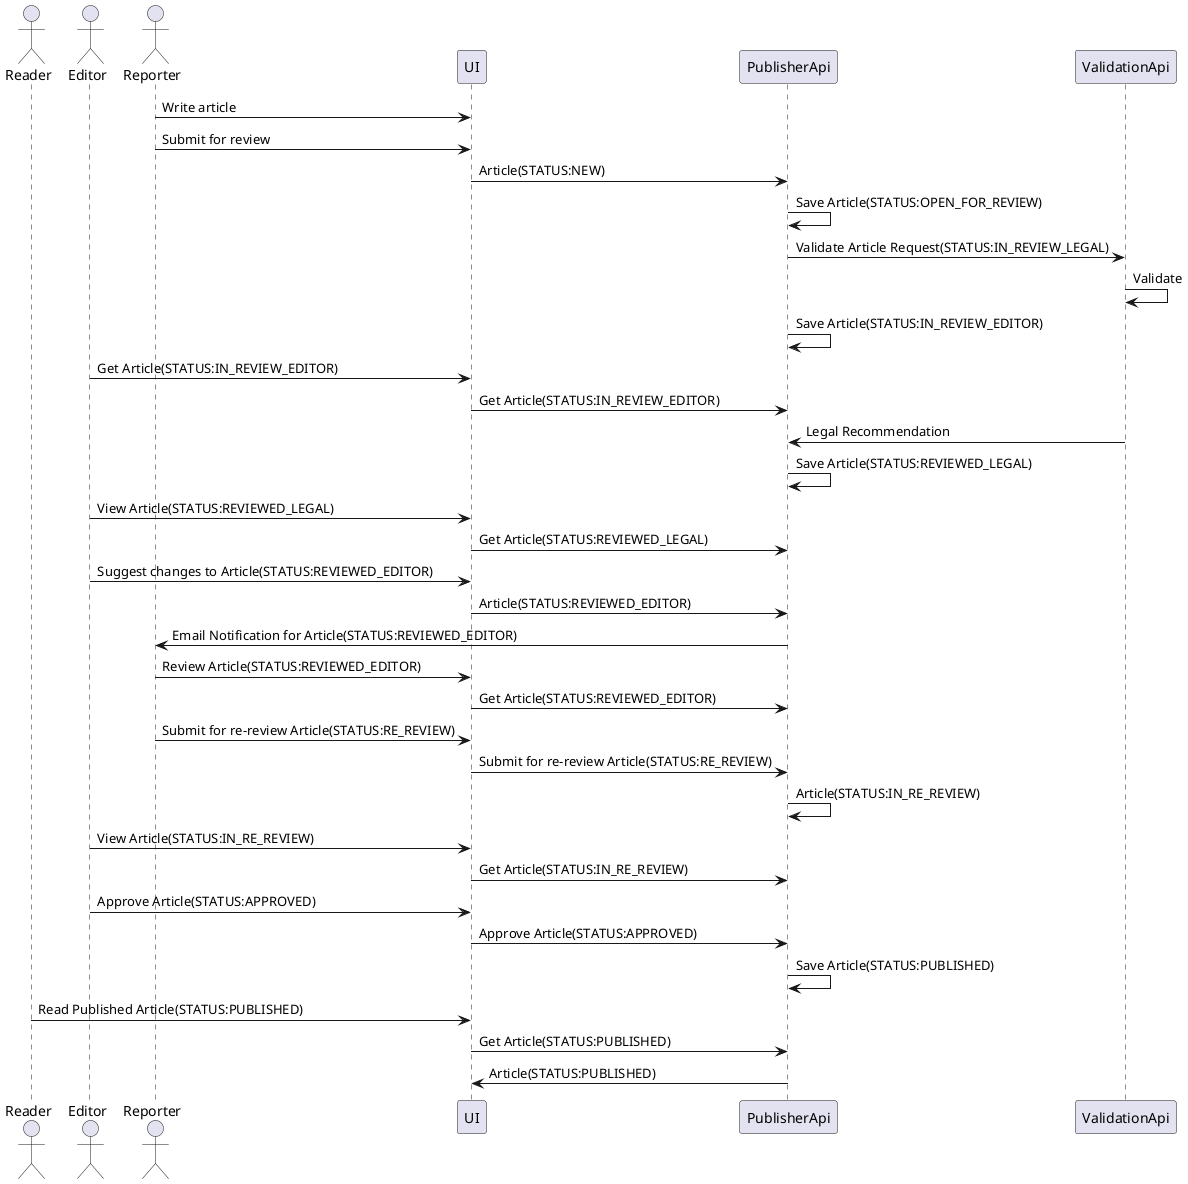 
@startuml
'Changes suggested flow.
actor Reader
actor Editor
actor Reporter
participant UI
participant PublisherApi
participant ValidationApi
Reporter -> UI: Write article
Reporter -> UI: Submit for review
UI -> PublisherApi: Article(STATUS:NEW)
PublisherApi -> PublisherApi: Save Article(STATUS:OPEN_FOR_REVIEW)
PublisherApi -> ValidationApi: Validate Article Request(STATUS:IN_REVIEW_LEGAL)
ValidationApi -> ValidationApi: Validate
PublisherApi -> PublisherApi: Save Article(STATUS:IN_REVIEW_EDITOR)
Editor -> UI: Get Article(STATUS:IN_REVIEW_EDITOR)
UI -> PublisherApi: Get Article(STATUS:IN_REVIEW_EDITOR)
ValidationApi -> PublisherApi: Legal Recommendation
PublisherApi -> PublisherApi: Save Article(STATUS:REVIEWED_LEGAL)
Editor -> UI:View Article(STATUS:REVIEWED_LEGAL)
UI -> PublisherApi: Get Article(STATUS:REVIEWED_LEGAL)
Editor -> UI: Suggest changes to Article(STATUS:REVIEWED_EDITOR)
UI -> PublisherApi: Article(STATUS:REVIEWED_EDITOR)
PublisherApi -> Reporter: Email Notification for Article(STATUS:REVIEWED_EDITOR)
Reporter -> UI: Review Article(STATUS:REVIEWED_EDITOR)
UI -> PublisherApi: Get Article(STATUS:REVIEWED_EDITOR)
Reporter -> UI: Submit for re-review Article(STATUS:RE_REVIEW)
UI -> PublisherApi: Submit for re-review Article(STATUS:RE_REVIEW)
PublisherApi -> PublisherApi : Article(STATUS:IN_RE_REVIEW)
Editor -> UI:View Article(STATUS:IN_RE_REVIEW)
UI -> PublisherApi: Get Article(STATUS:IN_RE_REVIEW)
Editor -> UI: Approve Article(STATUS:APPROVED)
UI -> PublisherApi: Approve Article(STATUS:APPROVED)
PublisherApi -> PublisherApi: Save Article(STATUS:PUBLISHED)
Reader -> UI: Read Published Article(STATUS:PUBLISHED)
UI -> PublisherApi: Get Article(STATUS:PUBLISHED)
PublisherApi -> UI: Article(STATUS:PUBLISHED)
@enduml